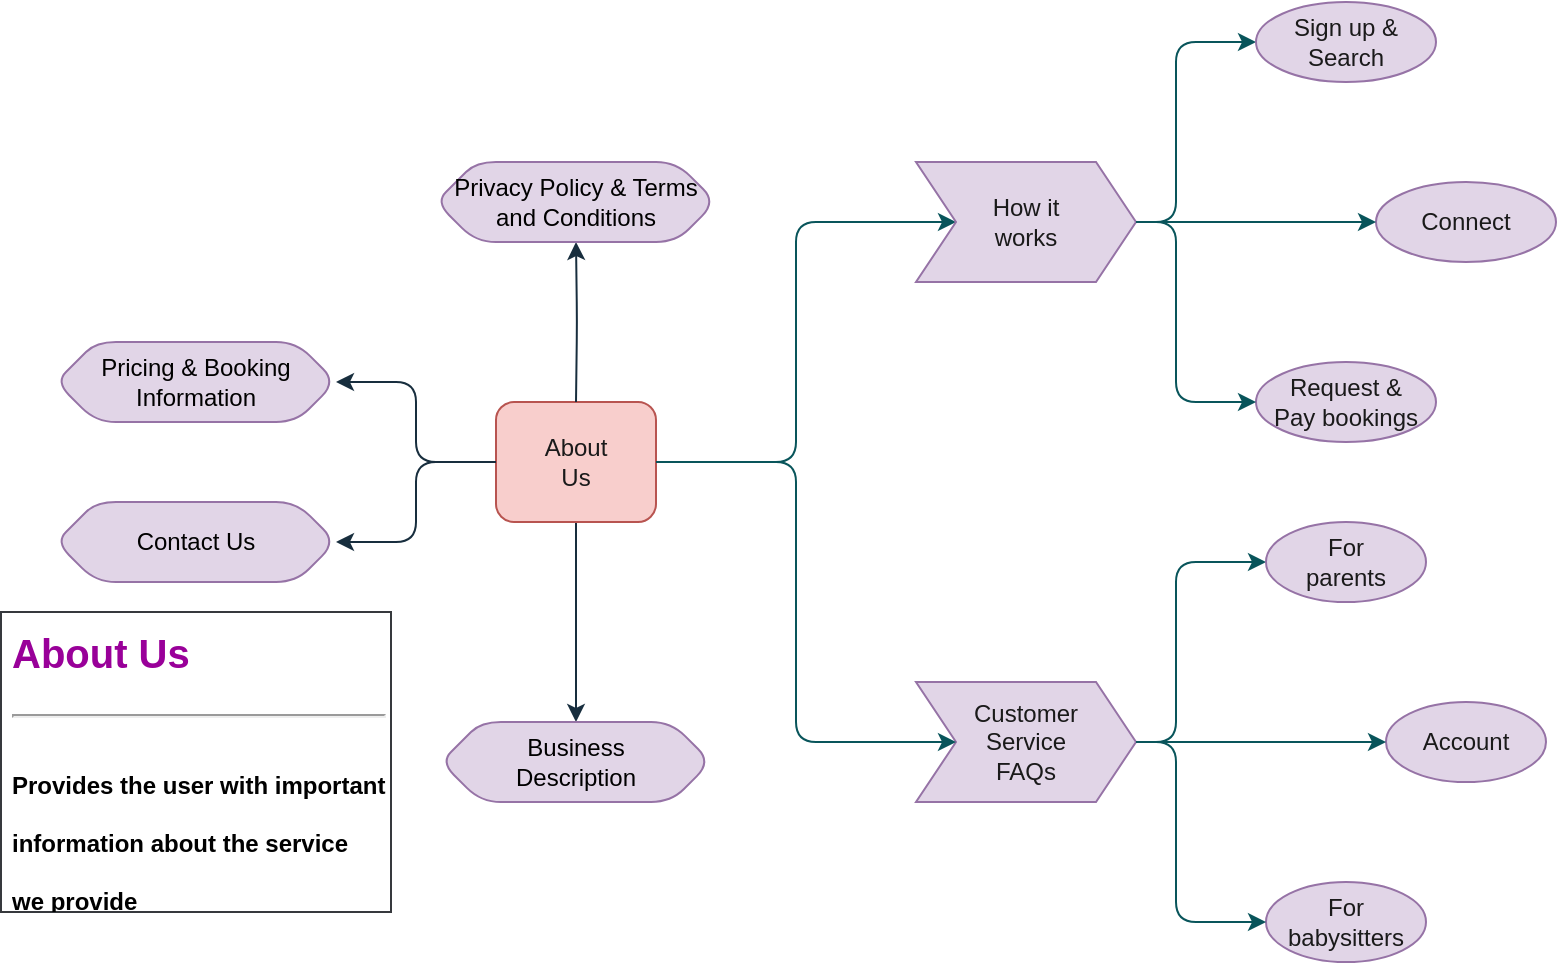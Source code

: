 <mxfile version="13.7.9" type="github">
  <diagram id="kgpKYQtTHZ0yAKxKKP6v" name="Page-1">
    <mxGraphModel dx="1158" dy="613" grid="1" gridSize="10" guides="1" tooltips="1" connect="1" arrows="1" fold="1" page="1" pageScale="1.5" pageWidth="850" pageHeight="1100" math="0" shadow="0">
      <root>
        <mxCell id="0" />
        <mxCell id="1" parent="0" />
        <mxCell id="yV8Ly-0krYD2EfWFlX-U-4" value="" style="edgeStyle=orthogonalEdgeStyle;rounded=1;orthogonalLoop=1;jettySize=auto;html=1;strokeColor=#09555B;fontColor=#1A1A1A;entryX=0;entryY=0.5;entryDx=0;entryDy=0;" edge="1" parent="1" target="yV8Ly-0krYD2EfWFlX-U-3">
          <mxGeometry relative="1" as="geometry">
            <mxPoint x="545" y="280" as="sourcePoint" />
            <mxPoint x="355" y="210" as="targetPoint" />
            <Array as="points">
              <mxPoint x="610" y="280" />
              <mxPoint x="610" y="160" />
            </Array>
          </mxGeometry>
        </mxCell>
        <mxCell id="yV8Ly-0krYD2EfWFlX-U-63" value="" style="edgeStyle=orthogonalEdgeStyle;curved=0;rounded=1;sketch=0;orthogonalLoop=1;jettySize=auto;html=1;strokeColor=#182E3E;entryX=0.5;entryY=0;entryDx=0;entryDy=0;" edge="1" parent="1" source="yV8Ly-0krYD2EfWFlX-U-1" target="yV8Ly-0krYD2EfWFlX-U-62">
          <mxGeometry relative="1" as="geometry">
            <mxPoint x="510" y="320" as="targetPoint" />
            <Array as="points" />
          </mxGeometry>
        </mxCell>
        <mxCell id="yV8Ly-0krYD2EfWFlX-U-78" style="edgeStyle=orthogonalEdgeStyle;curved=0;rounded=1;sketch=0;orthogonalLoop=1;jettySize=auto;html=1;entryX=1;entryY=0.5;entryDx=0;entryDy=0;strokeColor=#182E3E;" edge="1" parent="1" source="yV8Ly-0krYD2EfWFlX-U-1" target="yV8Ly-0krYD2EfWFlX-U-77">
          <mxGeometry relative="1" as="geometry" />
        </mxCell>
        <mxCell id="yV8Ly-0krYD2EfWFlX-U-1" value="" style="whiteSpace=wrap;html=1;strokeColor=#b85450;fillColor=#f8cecc;rounded=1;" vertex="1" parent="1">
          <mxGeometry x="460" y="250" width="80" height="60" as="geometry" />
        </mxCell>
        <mxCell id="yV8Ly-0krYD2EfWFlX-U-69" value="" style="edgeStyle=orthogonalEdgeStyle;curved=0;rounded=1;sketch=0;orthogonalLoop=1;jettySize=auto;html=1;strokeColor=#182E3E;entryX=0.5;entryY=1;entryDx=0;entryDy=0;" edge="1" parent="1" target="yV8Ly-0krYD2EfWFlX-U-70">
          <mxGeometry relative="1" as="geometry">
            <mxPoint x="500" y="250" as="sourcePoint" />
            <mxPoint x="500" y="220" as="targetPoint" />
          </mxGeometry>
        </mxCell>
        <mxCell id="yV8Ly-0krYD2EfWFlX-U-76" style="edgeStyle=orthogonalEdgeStyle;curved=0;rounded=1;sketch=0;orthogonalLoop=1;jettySize=auto;html=1;entryX=1;entryY=0.5;entryDx=0;entryDy=0;strokeColor=#182E3E;exitX=0;exitY=0.5;exitDx=0;exitDy=0;" edge="1" parent="1" source="yV8Ly-0krYD2EfWFlX-U-1" target="yV8Ly-0krYD2EfWFlX-U-74">
          <mxGeometry relative="1" as="geometry">
            <mxPoint x="450" y="280" as="sourcePoint" />
            <Array as="points">
              <mxPoint x="420" y="280" />
              <mxPoint x="420" y="240" />
            </Array>
          </mxGeometry>
        </mxCell>
        <mxCell id="yV8Ly-0krYD2EfWFlX-U-2" value="About Us" style="text;html=1;strokeColor=none;fillColor=none;align=center;verticalAlign=middle;whiteSpace=wrap;fontColor=#1A1A1A;rounded=1;" vertex="1" parent="1">
          <mxGeometry x="480" y="270" width="40" height="20" as="geometry" />
        </mxCell>
        <mxCell id="yV8Ly-0krYD2EfWFlX-U-3" value="" style="shape=step;perimeter=stepPerimeter;whiteSpace=wrap;html=1;fixedSize=1;rounded=0;strokeColor=#9673a6;fillColor=#e1d5e7;size=20;" vertex="1" parent="1">
          <mxGeometry x="670" y="130" width="110" height="60" as="geometry" />
        </mxCell>
        <mxCell id="yV8Ly-0krYD2EfWFlX-U-16" value="" style="edgeStyle=orthogonalEdgeStyle;rounded=1;orthogonalLoop=1;jettySize=auto;html=1;strokeColor=#09555B;fontColor=#1A1A1A;entryX=0;entryY=0.5;entryDx=0;entryDy=0;exitX=1;exitY=0.5;exitDx=0;exitDy=0;" edge="1" parent="1" source="yV8Ly-0krYD2EfWFlX-U-3" target="yV8Ly-0krYD2EfWFlX-U-15">
          <mxGeometry relative="1" as="geometry">
            <mxPoint x="780" y="240" as="sourcePoint" />
            <Array as="points">
              <mxPoint x="800" y="160" />
              <mxPoint x="800" y="70" />
            </Array>
          </mxGeometry>
        </mxCell>
        <mxCell id="yV8Ly-0krYD2EfWFlX-U-6" value="How it works" style="text;html=1;strokeColor=none;fillColor=none;align=center;verticalAlign=middle;whiteSpace=wrap;rounded=0;fontColor=#1A1A1A;" vertex="1" parent="1">
          <mxGeometry x="705" y="150" width="40" height="20" as="geometry" />
        </mxCell>
        <mxCell id="yV8Ly-0krYD2EfWFlX-U-8" value="" style="shape=step;perimeter=stepPerimeter;whiteSpace=wrap;html=1;fixedSize=1;rounded=0;strokeColor=#9673a6;fillColor=#e1d5e7;size=20;" vertex="1" parent="1">
          <mxGeometry x="670" y="390" width="110" height="60" as="geometry" />
        </mxCell>
        <mxCell id="yV8Ly-0krYD2EfWFlX-U-9" value="" style="edgeStyle=orthogonalEdgeStyle;rounded=1;orthogonalLoop=1;jettySize=auto;html=1;strokeColor=#09555B;fontColor=#1A1A1A;exitX=1;exitY=0.5;exitDx=0;exitDy=0;entryX=0;entryY=0.5;entryDx=0;entryDy=0;" edge="1" parent="1" source="yV8Ly-0krYD2EfWFlX-U-1" target="yV8Ly-0krYD2EfWFlX-U-8">
          <mxGeometry relative="1" as="geometry">
            <mxPoint x="210" y="280" as="sourcePoint" />
            <mxPoint x="311" y="440" as="targetPoint" />
            <Array as="points">
              <mxPoint x="610" y="280" />
              <mxPoint x="610" y="420" />
            </Array>
          </mxGeometry>
        </mxCell>
        <mxCell id="yV8Ly-0krYD2EfWFlX-U-13" value="Customer Service FAQs" style="text;html=1;strokeColor=none;fillColor=none;align=center;verticalAlign=middle;whiteSpace=wrap;rounded=0;fontColor=#1A1A1A;" vertex="1" parent="1">
          <mxGeometry x="705" y="410" width="40" height="20" as="geometry" />
        </mxCell>
        <mxCell id="yV8Ly-0krYD2EfWFlX-U-15" value="" style="ellipse;whiteSpace=wrap;html=1;rounded=1;strokeColor=#9673a6;fillColor=#e1d5e7;" vertex="1" parent="1">
          <mxGeometry x="840" y="50" width="90" height="40" as="geometry" />
        </mxCell>
        <mxCell id="yV8Ly-0krYD2EfWFlX-U-17" value="Sign up &amp;amp; Search" style="text;html=1;strokeColor=none;fillColor=none;align=center;verticalAlign=middle;whiteSpace=wrap;rounded=0;fontColor=#1A1A1A;" vertex="1" parent="1">
          <mxGeometry x="855" y="60" width="60" height="20" as="geometry" />
        </mxCell>
        <mxCell id="yV8Ly-0krYD2EfWFlX-U-20" value="" style="ellipse;whiteSpace=wrap;html=1;rounded=1;strokeColor=#9673a6;fillColor=#e1d5e7;" vertex="1" parent="1">
          <mxGeometry x="900" y="140" width="90" height="40" as="geometry" />
        </mxCell>
        <mxCell id="yV8Ly-0krYD2EfWFlX-U-19" value="Connect" style="text;html=1;strokeColor=none;fillColor=none;align=center;verticalAlign=middle;whiteSpace=wrap;rounded=0;fontColor=#1A1A1A;" vertex="1" parent="1">
          <mxGeometry x="910" y="150" width="70" height="20" as="geometry" />
        </mxCell>
        <mxCell id="yV8Ly-0krYD2EfWFlX-U-21" value="" style="edgeStyle=orthogonalEdgeStyle;rounded=1;orthogonalLoop=1;jettySize=auto;html=1;strokeColor=#09555B;fontColor=#1A1A1A;entryX=0;entryY=0.5;entryDx=0;entryDy=0;exitX=1;exitY=0.5;exitDx=0;exitDy=0;" edge="1" parent="1" source="yV8Ly-0krYD2EfWFlX-U-3" target="yV8Ly-0krYD2EfWFlX-U-20">
          <mxGeometry relative="1" as="geometry">
            <mxPoint x="790" y="160" as="sourcePoint" />
            <mxPoint x="830" y="170" as="targetPoint" />
            <Array as="points">
              <mxPoint x="890" y="160" />
            </Array>
          </mxGeometry>
        </mxCell>
        <mxCell id="yV8Ly-0krYD2EfWFlX-U-27" value="" style="ellipse;whiteSpace=wrap;html=1;rounded=1;strokeColor=#9673a6;fillColor=#e1d5e7;" vertex="1" parent="1">
          <mxGeometry x="840" y="230" width="90" height="40" as="geometry" />
        </mxCell>
        <mxCell id="yV8Ly-0krYD2EfWFlX-U-25" value="Request &amp;amp; Pay bookings" style="text;html=1;strokeColor=none;fillColor=none;align=center;verticalAlign=middle;whiteSpace=wrap;rounded=0;fontColor=#1A1A1A;" vertex="1" parent="1">
          <mxGeometry x="845" y="240" width="80" height="20" as="geometry" />
        </mxCell>
        <mxCell id="yV8Ly-0krYD2EfWFlX-U-32" value="" style="edgeStyle=orthogonalEdgeStyle;rounded=1;orthogonalLoop=1;jettySize=auto;html=1;strokeColor=#09555B;fontColor=#1A1A1A;exitX=1;exitY=0.5;exitDx=0;exitDy=0;entryX=0;entryY=0.5;entryDx=0;entryDy=0;" edge="1" parent="1" source="yV8Ly-0krYD2EfWFlX-U-3" target="yV8Ly-0krYD2EfWFlX-U-27">
          <mxGeometry relative="1" as="geometry">
            <mxPoint x="790" y="170" as="sourcePoint" />
            <mxPoint x="860" y="200" as="targetPoint" />
            <Array as="points">
              <mxPoint x="800" y="160" />
              <mxPoint x="800" y="250" />
            </Array>
          </mxGeometry>
        </mxCell>
        <mxCell id="yV8Ly-0krYD2EfWFlX-U-50" value="" style="edgeStyle=orthogonalEdgeStyle;rounded=1;orthogonalLoop=1;jettySize=auto;html=1;strokeColor=#09555B;fontColor=#1A1A1A;entryX=0;entryY=0.5;entryDx=0;entryDy=0;exitX=1;exitY=0.5;exitDx=0;exitDy=0;" edge="1" parent="1" target="yV8Ly-0krYD2EfWFlX-U-51">
          <mxGeometry relative="1" as="geometry">
            <mxPoint x="780" y="420" as="sourcePoint" />
            <Array as="points">
              <mxPoint x="800" y="420" />
              <mxPoint x="800" y="330" />
            </Array>
          </mxGeometry>
        </mxCell>
        <mxCell id="yV8Ly-0krYD2EfWFlX-U-51" value="" style="ellipse;whiteSpace=wrap;html=1;rounded=1;strokeColor=#9673a6;fillColor=#e1d5e7;" vertex="1" parent="1">
          <mxGeometry x="845" y="310" width="80" height="40" as="geometry" />
        </mxCell>
        <mxCell id="yV8Ly-0krYD2EfWFlX-U-52" value="For parents" style="text;html=1;strokeColor=none;fillColor=none;align=center;verticalAlign=middle;whiteSpace=wrap;rounded=0;fontColor=#1A1A1A;" vertex="1" parent="1">
          <mxGeometry x="855" y="320" width="60" height="20" as="geometry" />
        </mxCell>
        <mxCell id="yV8Ly-0krYD2EfWFlX-U-53" value="" style="ellipse;whiteSpace=wrap;html=1;rounded=1;strokeColor=#9673a6;fillColor=#e1d5e7;" vertex="1" parent="1">
          <mxGeometry x="905" y="400" width="80" height="40" as="geometry" />
        </mxCell>
        <mxCell id="yV8Ly-0krYD2EfWFlX-U-54" value="Account" style="text;html=1;strokeColor=none;fillColor=none;align=center;verticalAlign=middle;whiteSpace=wrap;rounded=0;fontColor=#1A1A1A;" vertex="1" parent="1">
          <mxGeometry x="910" y="410" width="70" height="20" as="geometry" />
        </mxCell>
        <mxCell id="yV8Ly-0krYD2EfWFlX-U-55" value="" style="edgeStyle=orthogonalEdgeStyle;rounded=1;orthogonalLoop=1;jettySize=auto;html=1;strokeColor=#09555B;fontColor=#1A1A1A;entryX=0;entryY=0.5;entryDx=0;entryDy=0;exitX=1;exitY=0.5;exitDx=0;exitDy=0;" edge="1" parent="1" target="yV8Ly-0krYD2EfWFlX-U-53">
          <mxGeometry relative="1" as="geometry">
            <mxPoint x="780" y="420" as="sourcePoint" />
            <mxPoint x="830" y="430" as="targetPoint" />
            <Array as="points">
              <mxPoint x="890" y="420" />
            </Array>
          </mxGeometry>
        </mxCell>
        <mxCell id="yV8Ly-0krYD2EfWFlX-U-56" value="" style="ellipse;whiteSpace=wrap;html=1;rounded=1;strokeColor=#9673a6;fillColor=#e1d5e7;" vertex="1" parent="1">
          <mxGeometry x="845" y="490" width="80" height="40" as="geometry" />
        </mxCell>
        <mxCell id="yV8Ly-0krYD2EfWFlX-U-57" value="For babysitters" style="text;html=1;strokeColor=none;fillColor=none;align=center;verticalAlign=middle;whiteSpace=wrap;rounded=0;fontColor=#1A1A1A;" vertex="1" parent="1">
          <mxGeometry x="855" y="500" width="60" height="20" as="geometry" />
        </mxCell>
        <mxCell id="yV8Ly-0krYD2EfWFlX-U-58" value="" style="edgeStyle=orthogonalEdgeStyle;rounded=1;orthogonalLoop=1;jettySize=auto;html=1;strokeColor=#09555B;fontColor=#1A1A1A;exitX=1;exitY=0.5;exitDx=0;exitDy=0;entryX=0;entryY=0.5;entryDx=0;entryDy=0;" edge="1" parent="1" target="yV8Ly-0krYD2EfWFlX-U-56">
          <mxGeometry relative="1" as="geometry">
            <mxPoint x="780" y="420" as="sourcePoint" />
            <mxPoint x="860" y="460" as="targetPoint" />
            <Array as="points">
              <mxPoint x="800" y="420" />
              <mxPoint x="800" y="510" />
            </Array>
          </mxGeometry>
        </mxCell>
        <mxCell id="yV8Ly-0krYD2EfWFlX-U-59" value="&lt;p style=&quot;line-height: 60%&quot;&gt;&lt;/p&gt;&lt;h1&gt;&lt;font color=&quot;#990099&quot;&gt;&lt;span style=&quot;font-size: 20px&quot;&gt;About Us&amp;nbsp;&lt;/span&gt;&lt;/font&gt;&lt;/h1&gt;&lt;hr&gt;&lt;h1&gt;&lt;span style=&quot;font-size: 12px&quot;&gt;Provides the user with important information about the service we provide&lt;/span&gt;&lt;/h1&gt;&lt;p&gt;&lt;/p&gt;" style="text;html=1;spacing=5;spacingTop=-20;whiteSpace=wrap;overflow=hidden;rounded=0;perimeterSpacing=0;noLabel=0;container=0;backgroundOutline=0;strokeColor=#36393d;" vertex="1" parent="1">
          <mxGeometry x="212.5" y="355" width="195" height="150" as="geometry">
            <mxRectangle x="212.5" y="355" width="470" height="100" as="alternateBounds" />
          </mxGeometry>
        </mxCell>
        <mxCell id="yV8Ly-0krYD2EfWFlX-U-62" value="" style="shape=hexagon;perimeter=hexagonPerimeter2;whiteSpace=wrap;html=1;fixedSize=1;rounded=1;strokeColor=#9673a6;fillColor=#e1d5e7;" vertex="1" parent="1">
          <mxGeometry x="432.5" y="410" width="135" height="40" as="geometry" />
        </mxCell>
        <mxCell id="yV8Ly-0krYD2EfWFlX-U-64" value="&lt;font color=&quot;#000000&quot;&gt;Business Description&lt;/font&gt;" style="text;html=1;strokeColor=none;fillColor=none;align=center;verticalAlign=middle;whiteSpace=wrap;rounded=0;sketch=0;fontColor=#FFFFFF;" vertex="1" parent="1">
          <mxGeometry x="480" y="420" width="40" height="20" as="geometry" />
        </mxCell>
        <mxCell id="yV8Ly-0krYD2EfWFlX-U-70" value="Privacy Policy &amp;amp; Terms and Conditions" style="shape=hexagon;perimeter=hexagonPerimeter2;whiteSpace=wrap;html=1;fixedSize=1;rounded=1;strokeColor=#9673a6;fillColor=#e1d5e7;" vertex="1" parent="1">
          <mxGeometry x="430" y="130" width="140" height="40" as="geometry" />
        </mxCell>
        <mxCell id="yV8Ly-0krYD2EfWFlX-U-74" value="Pricing &amp;amp; Booking Information" style="shape=hexagon;perimeter=hexagonPerimeter2;whiteSpace=wrap;html=1;fixedSize=1;rounded=1;strokeColor=#9673a6;fillColor=#e1d5e7;" vertex="1" parent="1">
          <mxGeometry x="240" y="220" width="140" height="40" as="geometry" />
        </mxCell>
        <mxCell id="yV8Ly-0krYD2EfWFlX-U-77" value="Contact Us" style="shape=hexagon;perimeter=hexagonPerimeter2;whiteSpace=wrap;html=1;fixedSize=1;rounded=1;strokeColor=#9673a6;fillColor=#e1d5e7;" vertex="1" parent="1">
          <mxGeometry x="240" y="300" width="140" height="40" as="geometry" />
        </mxCell>
      </root>
    </mxGraphModel>
  </diagram>
</mxfile>
